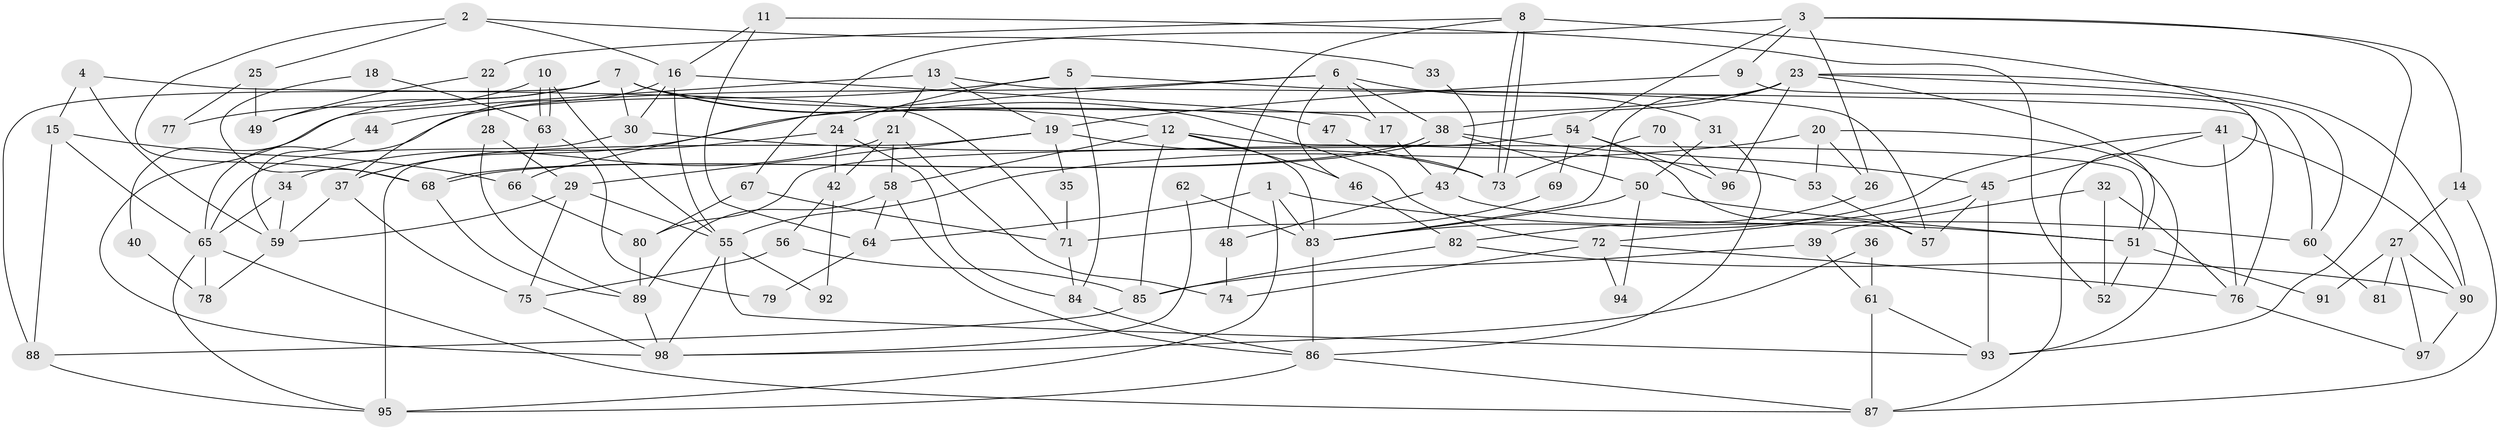 // coarse degree distribution, {7: 0.1282051282051282, 3: 0.23076923076923078, 16: 0.02564102564102564, 9: 0.1282051282051282, 12: 0.02564102564102564, 14: 0.02564102564102564, 6: 0.07692307692307693, 4: 0.10256410256410256, 8: 0.05128205128205128, 11: 0.02564102564102564, 1: 0.02564102564102564, 5: 0.07692307692307693, 2: 0.05128205128205128, 10: 0.02564102564102564}
// Generated by graph-tools (version 1.1) at 2025/18/03/04/25 18:18:55]
// undirected, 98 vertices, 196 edges
graph export_dot {
graph [start="1"]
  node [color=gray90,style=filled];
  1;
  2;
  3;
  4;
  5;
  6;
  7;
  8;
  9;
  10;
  11;
  12;
  13;
  14;
  15;
  16;
  17;
  18;
  19;
  20;
  21;
  22;
  23;
  24;
  25;
  26;
  27;
  28;
  29;
  30;
  31;
  32;
  33;
  34;
  35;
  36;
  37;
  38;
  39;
  40;
  41;
  42;
  43;
  44;
  45;
  46;
  47;
  48;
  49;
  50;
  51;
  52;
  53;
  54;
  55;
  56;
  57;
  58;
  59;
  60;
  61;
  62;
  63;
  64;
  65;
  66;
  67;
  68;
  69;
  70;
  71;
  72;
  73;
  74;
  75;
  76;
  77;
  78;
  79;
  80;
  81;
  82;
  83;
  84;
  85;
  86;
  87;
  88;
  89;
  90;
  91;
  92;
  93;
  94;
  95;
  96;
  97;
  98;
  1 -- 83;
  1 -- 95;
  1 -- 60;
  1 -- 64;
  2 -- 16;
  2 -- 68;
  2 -- 25;
  2 -- 33;
  3 -- 67;
  3 -- 93;
  3 -- 9;
  3 -- 14;
  3 -- 26;
  3 -- 54;
  4 -- 59;
  4 -- 15;
  4 -- 71;
  5 -- 24;
  5 -- 57;
  5 -- 44;
  5 -- 84;
  6 -- 17;
  6 -- 38;
  6 -- 31;
  6 -- 46;
  6 -- 65;
  6 -- 66;
  7 -- 72;
  7 -- 12;
  7 -- 30;
  7 -- 40;
  7 -- 47;
  7 -- 49;
  7 -- 88;
  8 -- 73;
  8 -- 73;
  8 -- 87;
  8 -- 22;
  8 -- 48;
  9 -- 19;
  9 -- 60;
  10 -- 63;
  10 -- 63;
  10 -- 55;
  10 -- 77;
  11 -- 16;
  11 -- 64;
  11 -- 52;
  12 -- 58;
  12 -- 83;
  12 -- 46;
  12 -- 51;
  12 -- 85;
  13 -- 19;
  13 -- 76;
  13 -- 21;
  13 -- 98;
  14 -- 87;
  14 -- 27;
  15 -- 88;
  15 -- 65;
  15 -- 66;
  16 -- 30;
  16 -- 55;
  16 -- 17;
  16 -- 37;
  17 -- 43;
  18 -- 68;
  18 -- 63;
  19 -- 95;
  19 -- 29;
  19 -- 35;
  19 -- 73;
  20 -- 53;
  20 -- 93;
  20 -- 26;
  20 -- 55;
  21 -- 34;
  21 -- 42;
  21 -- 58;
  21 -- 74;
  22 -- 28;
  22 -- 49;
  23 -- 83;
  23 -- 60;
  23 -- 37;
  23 -- 38;
  23 -- 51;
  23 -- 90;
  23 -- 96;
  24 -- 42;
  24 -- 37;
  24 -- 84;
  25 -- 49;
  25 -- 77;
  26 -- 82;
  27 -- 90;
  27 -- 81;
  27 -- 91;
  27 -- 97;
  28 -- 89;
  28 -- 29;
  29 -- 55;
  29 -- 75;
  29 -- 59;
  30 -- 65;
  30 -- 53;
  31 -- 50;
  31 -- 86;
  32 -- 52;
  32 -- 76;
  32 -- 39;
  33 -- 43;
  34 -- 65;
  34 -- 59;
  35 -- 71;
  36 -- 61;
  36 -- 98;
  37 -- 59;
  37 -- 75;
  38 -- 68;
  38 -- 68;
  38 -- 45;
  38 -- 50;
  39 -- 85;
  39 -- 61;
  40 -- 78;
  41 -- 83;
  41 -- 90;
  41 -- 45;
  41 -- 76;
  42 -- 56;
  42 -- 92;
  43 -- 51;
  43 -- 48;
  44 -- 59;
  45 -- 57;
  45 -- 72;
  45 -- 93;
  46 -- 82;
  47 -- 73;
  48 -- 74;
  50 -- 51;
  50 -- 83;
  50 -- 94;
  51 -- 52;
  51 -- 91;
  53 -- 57;
  54 -- 80;
  54 -- 57;
  54 -- 69;
  54 -- 96;
  55 -- 93;
  55 -- 92;
  55 -- 98;
  56 -- 75;
  56 -- 85;
  58 -- 86;
  58 -- 64;
  58 -- 89;
  59 -- 78;
  60 -- 81;
  61 -- 87;
  61 -- 93;
  62 -- 98;
  62 -- 83;
  63 -- 66;
  63 -- 79;
  64 -- 79;
  65 -- 95;
  65 -- 78;
  65 -- 87;
  66 -- 80;
  67 -- 71;
  67 -- 80;
  68 -- 89;
  69 -- 71;
  70 -- 73;
  70 -- 96;
  71 -- 84;
  72 -- 76;
  72 -- 74;
  72 -- 94;
  75 -- 98;
  76 -- 97;
  80 -- 89;
  82 -- 85;
  82 -- 90;
  83 -- 86;
  84 -- 86;
  85 -- 88;
  86 -- 87;
  86 -- 95;
  88 -- 95;
  89 -- 98;
  90 -- 97;
}

